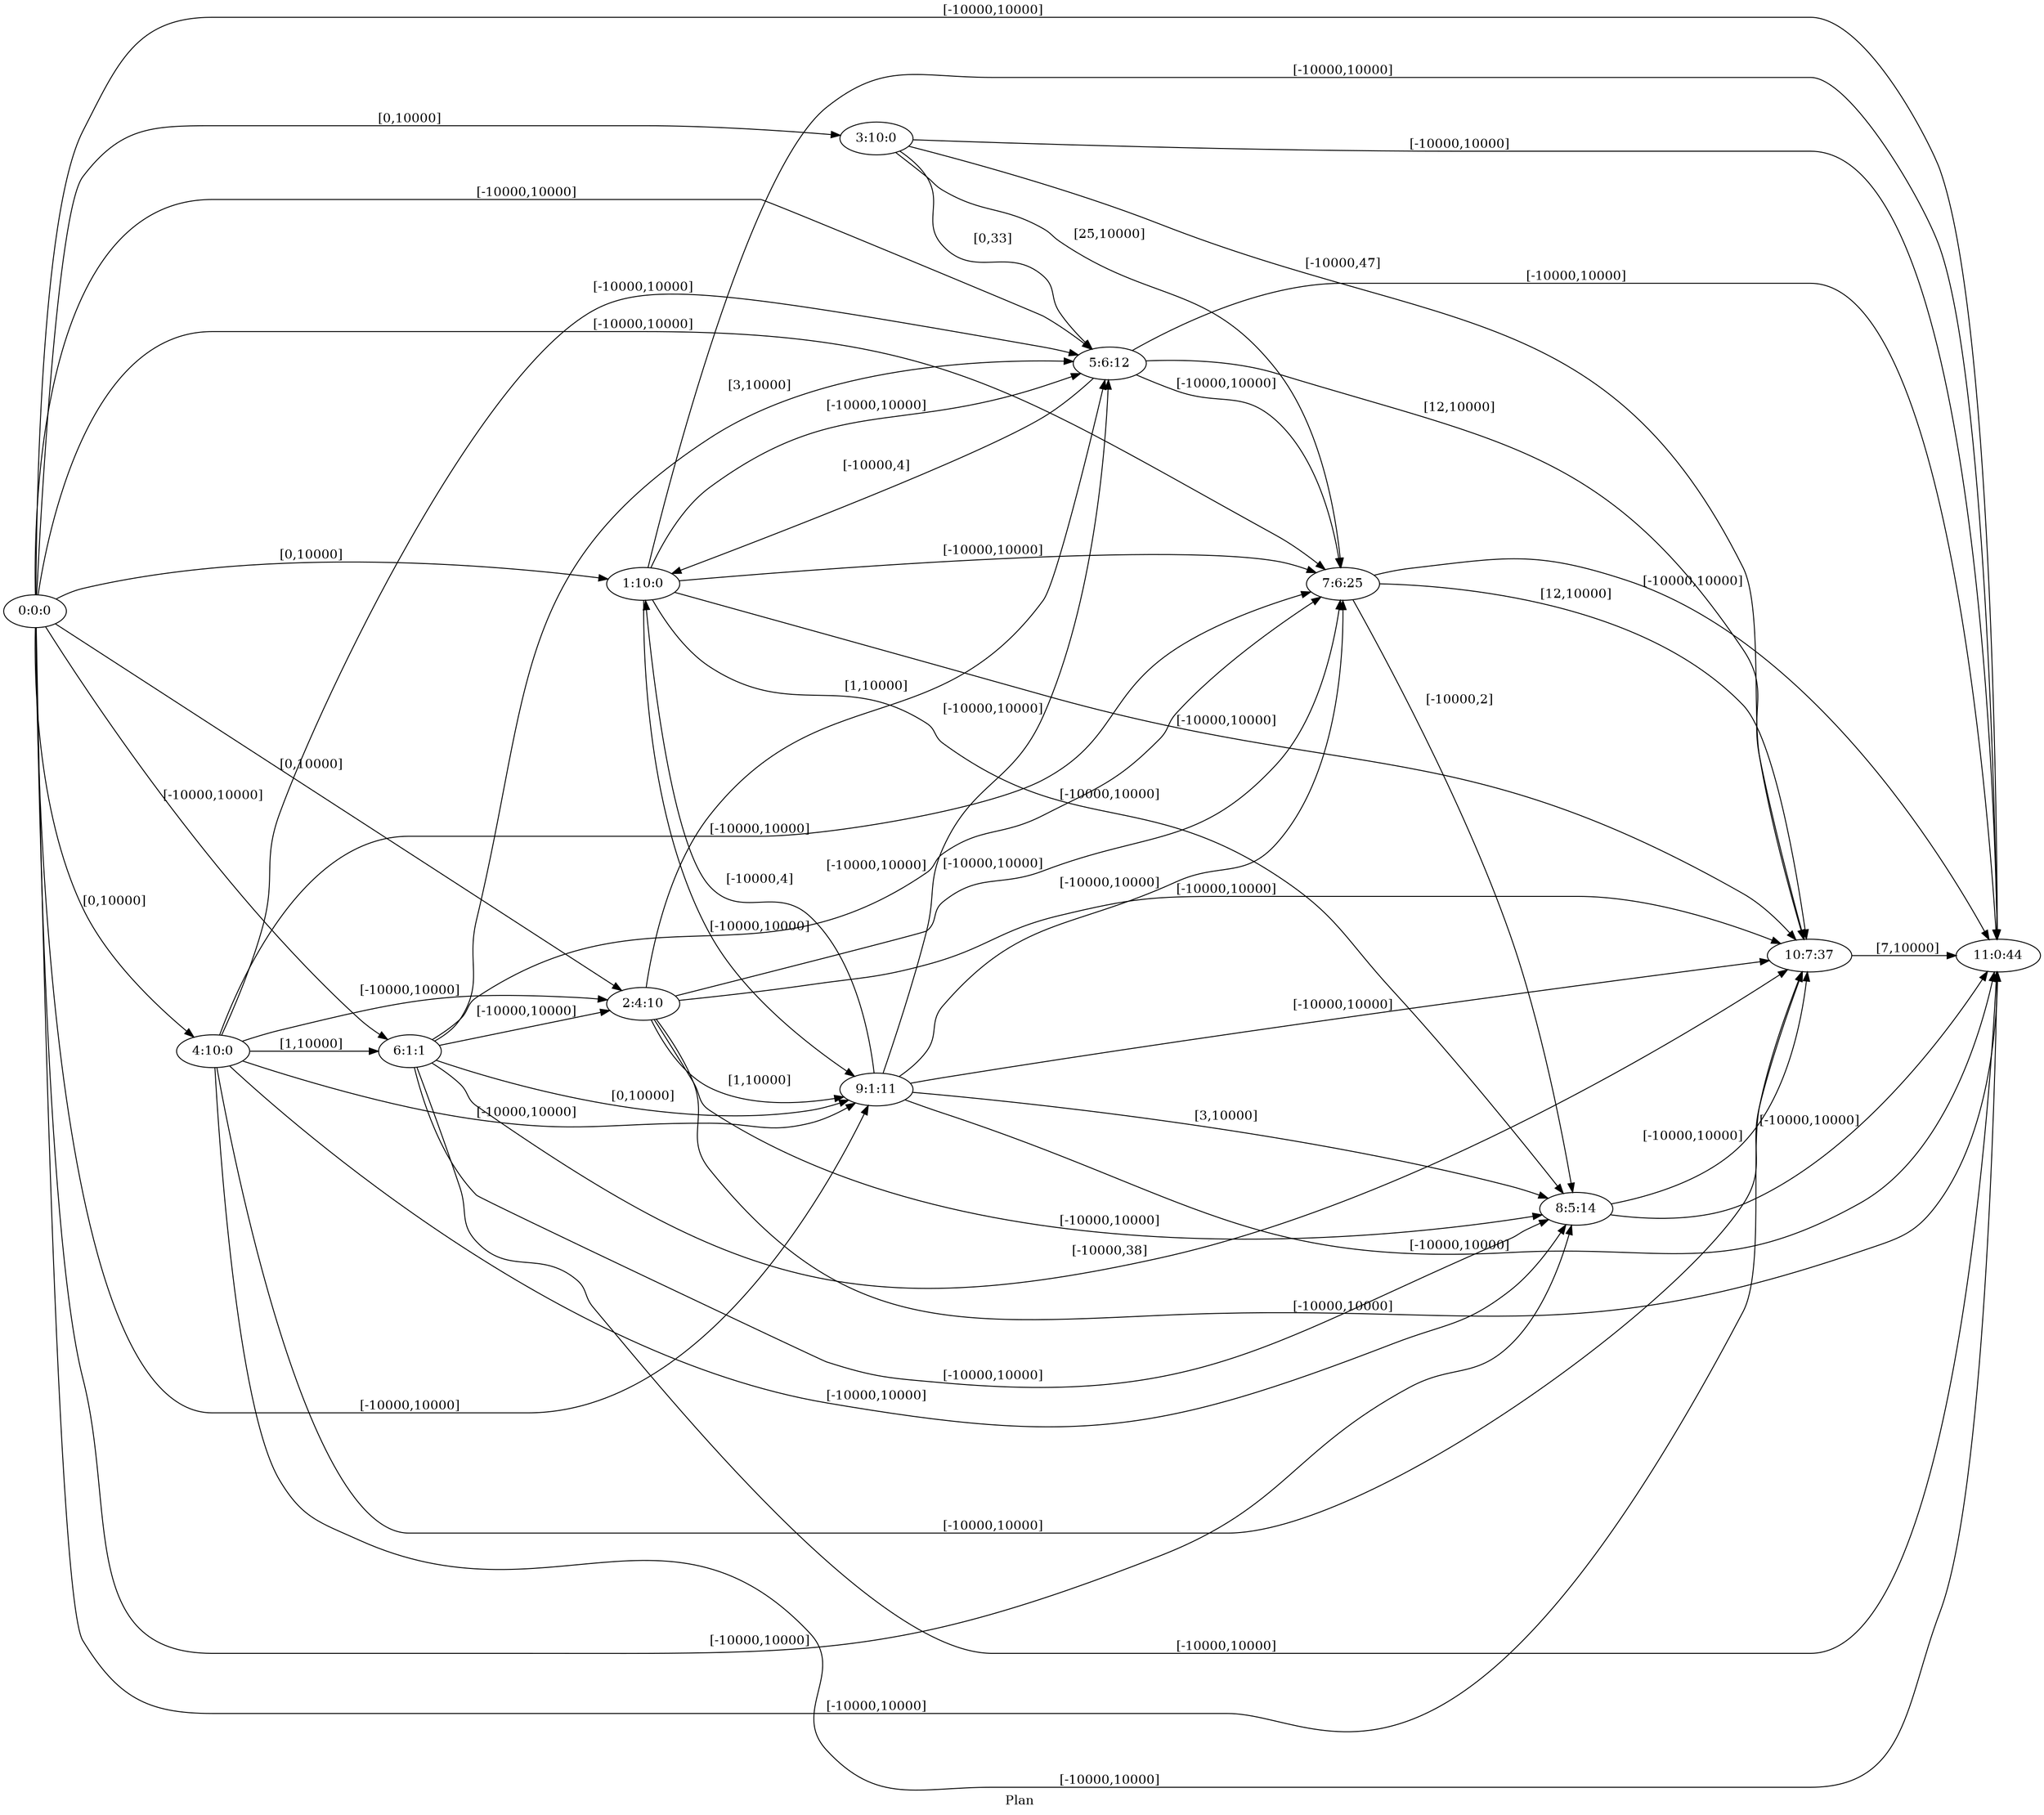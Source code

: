 digraph G {
 rankdir = LR;
 nodesep = .45; 
 size = 30;
label="Plan ";
 fldt = 0.491152;
"0:0:0"->"1:10:0"[ label = "[0,10000]"];
"0:0:0"->"2:4:10"[ label = "[0,10000]"];
"0:0:0"->"3:10:0"[ label = "[0,10000]"];
"0:0:0"->"4:10:0"[ label = "[0,10000]"];
"0:0:0"->"5:6:12"[ label = "[-10000,10000]"];
"0:0:0"->"6:1:1"[ label = "[-10000,10000]"];
"0:0:0"->"7:6:25"[ label = "[-10000,10000]"];
"0:0:0"->"8:5:14"[ label = "[-10000,10000]"];
"0:0:0"->"9:1:11"[ label = "[-10000,10000]"];
"0:0:0"->"10:7:37"[ label = "[-10000,10000]"];
"0:0:0"->"11:0:44"[ label = "[-10000,10000]"];
"1:10:0"->"5:6:12"[ label = "[-10000,10000]"];
"1:10:0"->"7:6:25"[ label = "[-10000,10000]"];
"1:10:0"->"8:5:14"[ label = "[-10000,10000]"];
"1:10:0"->"9:1:11"[ label = "[-10000,10000]"];
"1:10:0"->"10:7:37"[ label = "[-10000,10000]"];
"1:10:0"->"11:0:44"[ label = "[-10000,10000]"];
"2:4:10"->"5:6:12"[ label = "[1,10000]"];
"2:4:10"->"7:6:25"[ label = "[-10000,10000]"];
"2:4:10"->"8:5:14"[ label = "[-10000,10000]"];
"2:4:10"->"9:1:11"[ label = "[1,10000]"];
"2:4:10"->"10:7:37"[ label = "[-10000,10000]"];
"2:4:10"->"11:0:44"[ label = "[-10000,10000]"];
"3:10:0"->"5:6:12"[ label = "[0,33]"];
"3:10:0"->"7:6:25"[ label = "[25,10000]"];
"3:10:0"->"10:7:37"[ label = "[-10000,47]"];
"3:10:0"->"11:0:44"[ label = "[-10000,10000]"];
"4:10:0"->"2:4:10"[ label = "[-10000,10000]"];
"4:10:0"->"5:6:12"[ label = "[-10000,10000]"];
"4:10:0"->"6:1:1"[ label = "[1,10000]"];
"4:10:0"->"7:6:25"[ label = "[-10000,10000]"];
"4:10:0"->"8:5:14"[ label = "[-10000,10000]"];
"4:10:0"->"9:1:11"[ label = "[-10000,10000]"];
"4:10:0"->"10:7:37"[ label = "[-10000,10000]"];
"4:10:0"->"11:0:44"[ label = "[-10000,10000]"];
"5:6:12"->"1:10:0"[ label = "[-10000,4]"];
"5:6:12"->"7:6:25"[ label = "[-10000,10000]"];
"5:6:12"->"10:7:37"[ label = "[12,10000]"];
"5:6:12"->"11:0:44"[ label = "[-10000,10000]"];
"6:1:1"->"2:4:10"[ label = "[-10000,10000]"];
"6:1:1"->"5:6:12"[ label = "[3,10000]"];
"6:1:1"->"7:6:25"[ label = "[-10000,10000]"];
"6:1:1"->"8:5:14"[ label = "[-10000,10000]"];
"6:1:1"->"9:1:11"[ label = "[0,10000]"];
"6:1:1"->"10:7:37"[ label = "[-10000,38]"];
"6:1:1"->"11:0:44"[ label = "[-10000,10000]"];
"7:6:25"->"8:5:14"[ label = "[-10000,2]"];
"7:6:25"->"10:7:37"[ label = "[12,10000]"];
"7:6:25"->"11:0:44"[ label = "[-10000,10000]"];
"8:5:14"->"10:7:37"[ label = "[-10000,10000]"];
"8:5:14"->"11:0:44"[ label = "[-10000,10000]"];
"9:1:11"->"1:10:0"[ label = "[-10000,4]"];
"9:1:11"->"5:6:12"[ label = "[-10000,10000]"];
"9:1:11"->"7:6:25"[ label = "[-10000,10000]"];
"9:1:11"->"8:5:14"[ label = "[3,10000]"];
"9:1:11"->"10:7:37"[ label = "[-10000,10000]"];
"9:1:11"->"11:0:44"[ label = "[-10000,10000]"];
"10:7:37"->"11:0:44"[ label = "[7,10000]"];
}
